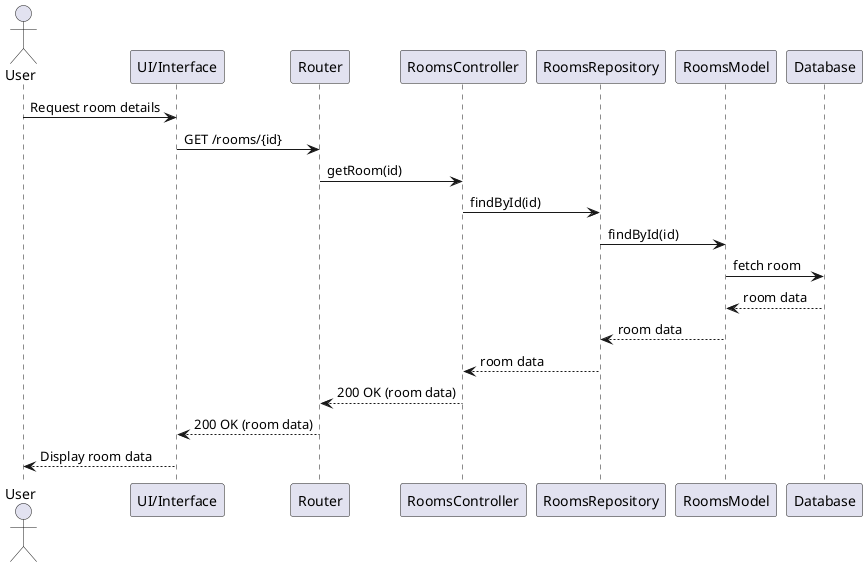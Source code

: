 @startuml
actor User
participant "UI/Interface" as UI
participant "Router" as Router
participant "RoomsController" as Controller
participant "RoomsRepository" as Repository
participant "RoomsModel" as Model
participant "Database" as DB

User -> UI: Request room details
UI -> Router: GET /rooms/{id}
Router -> Controller: getRoom(id)
Controller -> Repository: findById(id)
Repository -> Model: findById(id)
Model -> DB: fetch room
DB --> Model: room data
Model --> Repository: room data
Repository --> Controller: room data
Controller --> Router: 200 OK (room data)
Router --> UI: 200 OK (room data)
UI --> User: Display room data
@enduml
